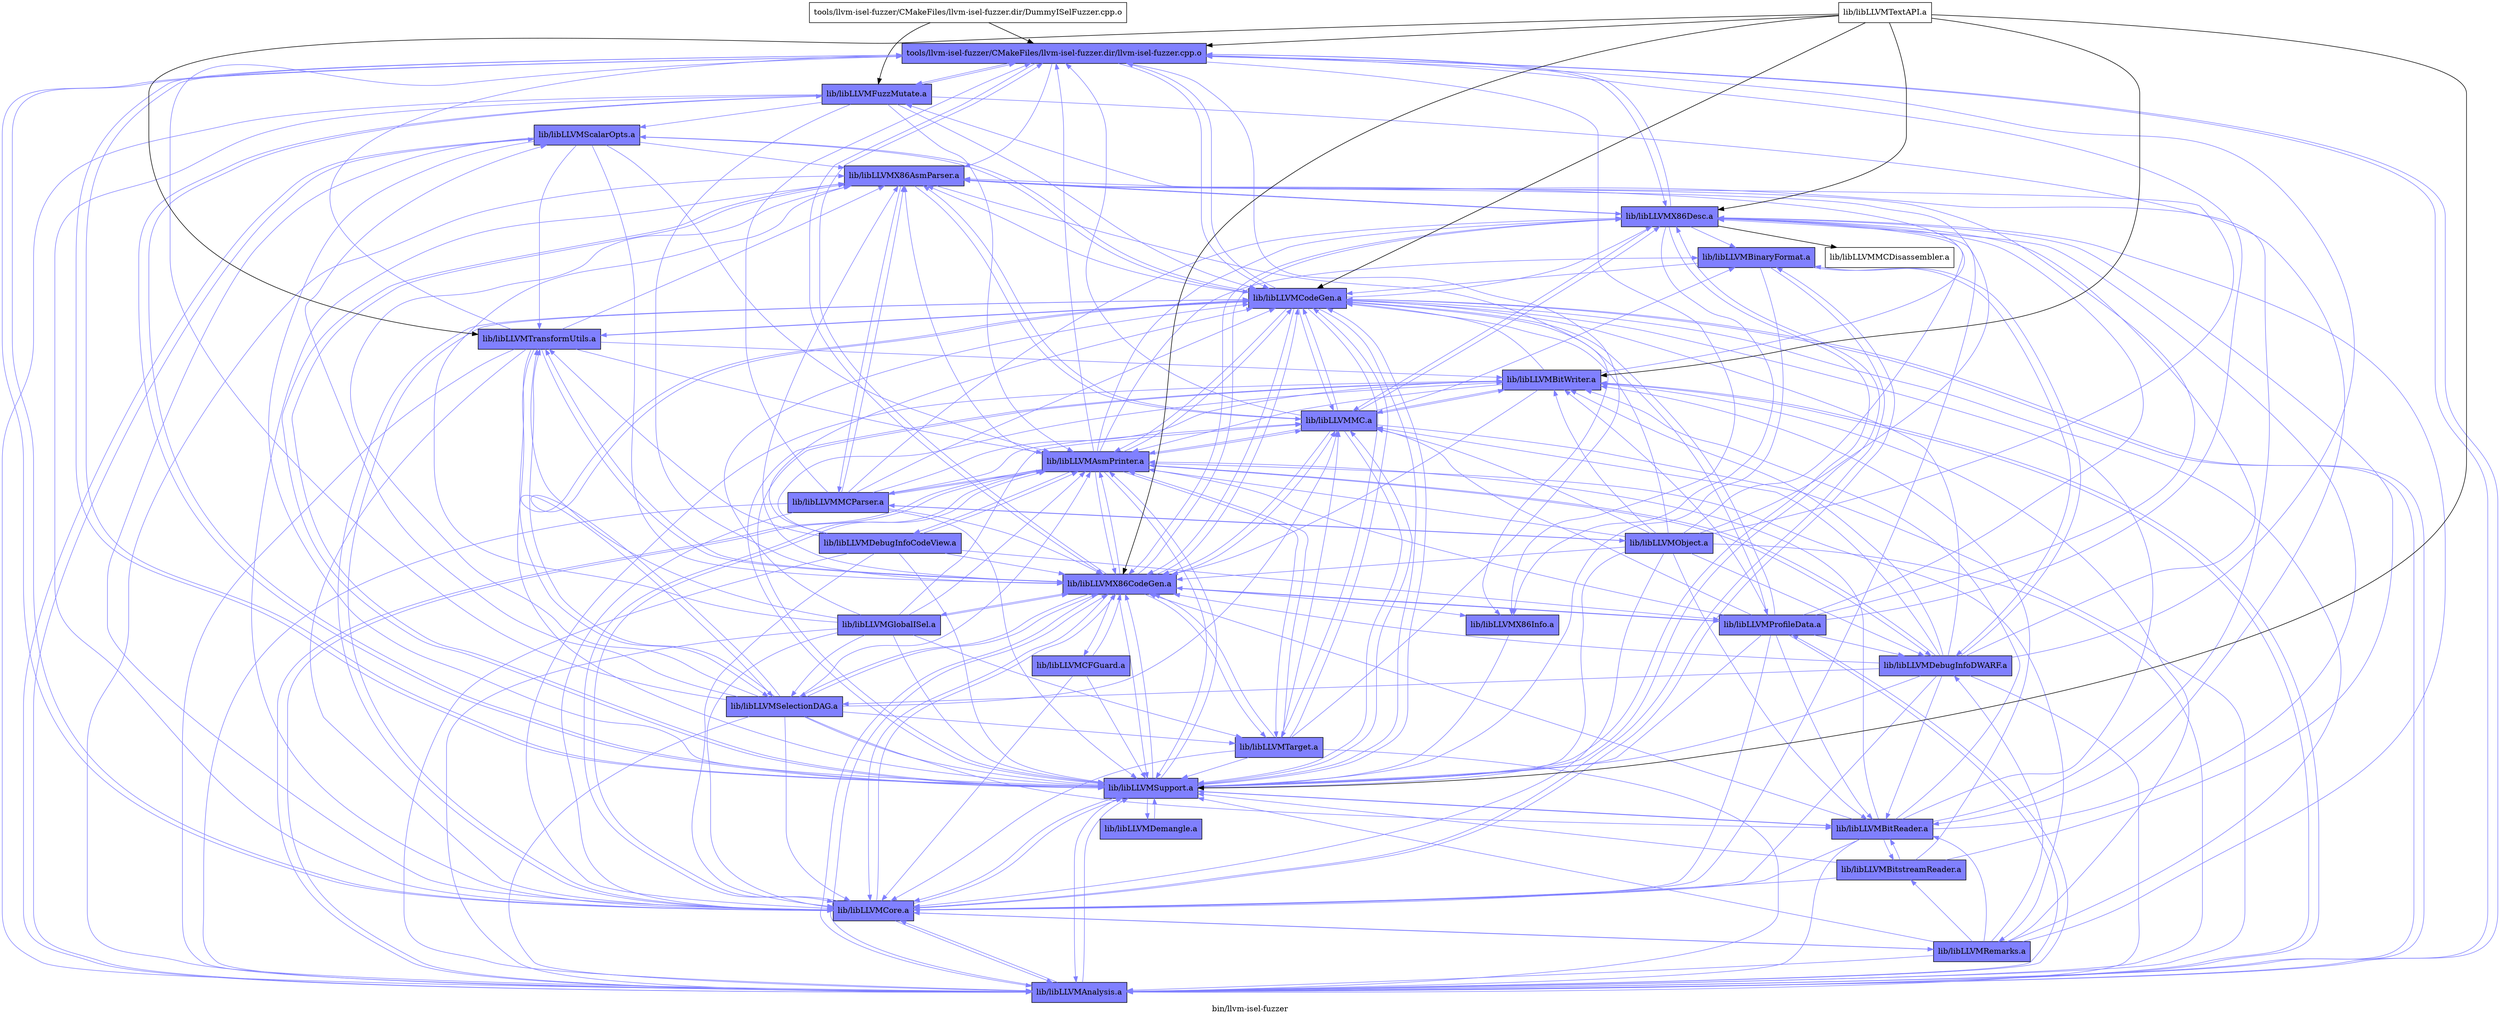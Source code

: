 digraph "bin/llvm-isel-fuzzer" {
	label="bin/llvm-isel-fuzzer";

	Node0x55bdeb9aee78 [shape=record,shape=record,label="{tools/llvm-isel-fuzzer/CMakeFiles/llvm-isel-fuzzer.dir/DummyISelFuzzer.cpp.o}"];
	Node0x55bdeb9aee78 -> Node0x55bdeb9af508;
	Node0x55bdeb9aee78 -> Node0x55bdeb9b3fb8;
	Node0x55bdeb9af508 [shape=record,shape=record,style=filled,fillcolor="0.666667 0.5 1",label="{tools/llvm-isel-fuzzer/CMakeFiles/llvm-isel-fuzzer.dir/llvm-isel-fuzzer.cpp.o}"];
	Node0x55bdeb9af508 -> Node0x55bdeb9b7618[color="0.666667 0.5 1"];
	Node0x55bdeb9af508 -> Node0x55bdeb9b7118[color="0.666667 0.5 1"];
	Node0x55bdeb9af508 -> Node0x55bdeb9b6cb8[color="0.666667 0.5 1"];
	Node0x55bdeb9af508 -> Node0x55bdeb9b67b8[color="0.666667 0.5 1"];
	Node0x55bdeb9af508 -> Node0x55bdeb9b8a18[color="0.666667 0.5 1"];
	Node0x55bdeb9af508 -> Node0x55bdeb9b4918[color="0.666667 0.5 1"];
	Node0x55bdeb9af508 -> Node0x55bdeb9b43c8[color="0.666667 0.5 1"];
	Node0x55bdeb9af508 -> Node0x55bdeb9b3fb8[color="0.666667 0.5 1"];
	Node0x55bdeb9af508 -> Node0x55bdeb9baae8[color="0.666667 0.5 1"];
	Node0x55bdeb9b3fb8 [shape=record,shape=record,style=filled,fillcolor="0.666667 0.5 1",label="{lib/libLLVMFuzzMutate.a}"];
	Node0x55bdeb9b3fb8 -> Node0x55bdeb9af508[color="0.666667 0.5 1"];
	Node0x55bdeb9b3fb8 -> Node0x55bdeb9b8a18[color="0.666667 0.5 1"];
	Node0x55bdeb9b3fb8 -> Node0x55bdeb9b8518[color="0.666667 0.5 1"];
	Node0x55bdeb9b3fb8 -> Node0x55bdeb9b4918[color="0.666667 0.5 1"];
	Node0x55bdeb9b3fb8 -> Node0x55bdeb9b43c8[color="0.666667 0.5 1"];
	Node0x55bdeb9b3fb8 -> Node0x55bdeb9b7a78[color="0.666667 0.5 1"];
	Node0x55bdeb9b3fb8 -> Node0x55bdeb9baae8[color="0.666667 0.5 1"];
	Node0x55bdeb9b3fb8 -> Node0x55bdeb9b57c8[color="0.666667 0.5 1"];
	Node0x55bdeb9b3fb8 -> Node0x55bdeb9b7118[color="0.666667 0.5 1"];
	Node0x55bdeb9b7618 [shape=record,shape=record,style=filled,fillcolor="0.666667 0.5 1",label="{lib/libLLVMX86AsmParser.a}"];
	Node0x55bdeb9b7618 -> Node0x55bdeb9b6cb8[color="0.666667 0.5 1"];
	Node0x55bdeb9b7618 -> Node0x55bdeb9b67b8[color="0.666667 0.5 1"];
	Node0x55bdeb9b7618 -> Node0x55bdeb9b5d18[color="0.666667 0.5 1"];
	Node0x55bdeb9b7618 -> Node0x55bdeb9baae8[color="0.666667 0.5 1"];
	Node0x55bdeb9b7618 -> Node0x55bdeb9a8c58[color="0.666667 0.5 1"];
	Node0x55bdeb9b7118 [shape=record,shape=record,style=filled,fillcolor="0.666667 0.5 1",label="{lib/libLLVMX86CodeGen.a}"];
	Node0x55bdeb9b7118 -> Node0x55bdeb9b6cb8[color="0.666667 0.5 1"];
	Node0x55bdeb9b7118 -> Node0x55bdeb9b67b8[color="0.666667 0.5 1"];
	Node0x55bdeb9b7118 -> Node0x55bdeb9b8518[color="0.666667 0.5 1"];
	Node0x55bdeb9b7118 -> Node0x55bdeb9b4918[color="0.666667 0.5 1"];
	Node0x55bdeb9b7118 -> Node0x55bdeb9b43c8[color="0.666667 0.5 1"];
	Node0x55bdeb9b7118 -> Node0x55bdeb9b5d18[color="0.666667 0.5 1"];
	Node0x55bdeb9b7118 -> Node0x55bdeb9baae8[color="0.666667 0.5 1"];
	Node0x55bdeb9b7118 -> Node0x55bdeb9b7618[color="0.666667 0.5 1"];
	Node0x55bdeb9b7118 -> Node0x55bdeb9b8a18[color="0.666667 0.5 1"];
	Node0x55bdeb9b7118 -> Node0x55bdeb9b54f8[color="0.666667 0.5 1"];
	Node0x55bdeb9b7118 -> Node0x55bdeb9b9198[color="0.666667 0.5 1"];
	Node0x55bdeb9b7118 -> Node0x55bdeb9b7d98[color="0.666667 0.5 1"];
	Node0x55bdeb9b7118 -> Node0x55bdeb9b82e8[color="0.666667 0.5 1"];
	Node0x55bdeb9b7118 -> Node0x55bdeb9af508[color="0.666667 0.5 1"];
	Node0x55bdeb9b7118 -> Node0x55bdeb9aa288[color="0.666667 0.5 1"];
	Node0x55bdeb9b7118 -> Node0x55bdeb9b5598[color="0.666667 0.5 1"];
	Node0x55bdeb9b6cb8 [shape=record,shape=record,style=filled,fillcolor="0.666667 0.5 1",label="{lib/libLLVMX86Desc.a}"];
	Node0x55bdeb9b6cb8 -> Node0x55bdeb9af508[color="0.666667 0.5 1"];
	Node0x55bdeb9b6cb8 -> Node0x55bdeb9b5d18[color="0.666667 0.5 1"];
	Node0x55bdeb9b6cb8 -> Node0x55bdeb9baae8[color="0.666667 0.5 1"];
	Node0x55bdeb9b6cb8 -> Node0x55bdeb9b7118[color="0.666667 0.5 1"];
	Node0x55bdeb9b6cb8 -> Node0x55bdeb9b67b8[color="0.666667 0.5 1"];
	Node0x55bdeb9b6cb8 -> Node0x55bdeb9b8e28;
	Node0x55bdeb9b6cb8 -> Node0x55bdeb9b7618[color="0.666667 0.5 1"];
	Node0x55bdeb9b6cb8 -> Node0x55bdeb9ba188[color="0.666667 0.5 1"];
	Node0x55bdeb9b67b8 [shape=record,shape=record,style=filled,fillcolor="0.666667 0.5 1",label="{lib/libLLVMX86Info.a}"];
	Node0x55bdeb9b67b8 -> Node0x55bdeb9baae8[color="0.666667 0.5 1"];
	Node0x55bdeb9b8a18 [shape=record,shape=record,style=filled,fillcolor="0.666667 0.5 1",label="{lib/libLLVMAnalysis.a}"];
	Node0x55bdeb9b8a18 -> Node0x55bdeb9b7618[color="0.666667 0.5 1"];
	Node0x55bdeb9b8a18 -> Node0x55bdeb9b7118[color="0.666667 0.5 1"];
	Node0x55bdeb9b8a18 -> Node0x55bdeb9b43c8[color="0.666667 0.5 1"];
	Node0x55bdeb9b8a18 -> Node0x55bdeb9baae8[color="0.666667 0.5 1"];
	Node0x55bdeb9b8a18 -> Node0x55bdeb9af508[color="0.666667 0.5 1"];
	Node0x55bdeb9b8a18 -> Node0x55bdeb9aa288[color="0.666667 0.5 1"];
	Node0x55bdeb9b8a18 -> Node0x55bdeb9b4918[color="0.666667 0.5 1"];
	Node0x55bdeb9b8a18 -> Node0x55bdeb9b8518[color="0.666667 0.5 1"];
	Node0x55bdeb9b8a18 -> Node0x55bdeb9b4dc8[color="0.666667 0.5 1"];
	Node0x55bdeb9b8a18 -> Node0x55bdeb9b57c8[color="0.666667 0.5 1"];
	Node0x55bdeb9b4918 [shape=record,shape=record,style=filled,fillcolor="0.666667 0.5 1",label="{lib/libLLVMCodeGen.a}"];
	Node0x55bdeb9b4918 -> Node0x55bdeb9b7118[color="0.666667 0.5 1"];
	Node0x55bdeb9b4918 -> Node0x55bdeb9b8a18[color="0.666667 0.5 1"];
	Node0x55bdeb9b4918 -> Node0x55bdeb9b43c8[color="0.666667 0.5 1"];
	Node0x55bdeb9b4918 -> Node0x55bdeb9baae8[color="0.666667 0.5 1"];
	Node0x55bdeb9b4918 -> Node0x55bdeb9b5d18[color="0.666667 0.5 1"];
	Node0x55bdeb9b4918 -> Node0x55bdeb9b7618[color="0.666667 0.5 1"];
	Node0x55bdeb9b4918 -> Node0x55bdeb9b8518[color="0.666667 0.5 1"];
	Node0x55bdeb9b4918 -> Node0x55bdeb9af508[color="0.666667 0.5 1"];
	Node0x55bdeb9b4918 -> Node0x55bdeb9b5598[color="0.666667 0.5 1"];
	Node0x55bdeb9b4918 -> Node0x55bdeb9b6cb8[color="0.666667 0.5 1"];
	Node0x55bdeb9b4918 -> Node0x55bdeb9b9198[color="0.666667 0.5 1"];
	Node0x55bdeb9b4918 -> Node0x55bdeb9aa288[color="0.666667 0.5 1"];
	Node0x55bdeb9b4918 -> Node0x55bdeb9b57c8[color="0.666667 0.5 1"];
	Node0x55bdeb9b4918 -> Node0x55bdeb9b54f8[color="0.666667 0.5 1"];
	Node0x55bdeb9b43c8 [shape=record,shape=record,style=filled,fillcolor="0.666667 0.5 1",label="{lib/libLLVMCore.a}"];
	Node0x55bdeb9b43c8 -> Node0x55bdeb9baae8[color="0.666667 0.5 1"];
	Node0x55bdeb9b43c8 -> Node0x55bdeb9af508[color="0.666667 0.5 1"];
	Node0x55bdeb9b43c8 -> Node0x55bdeb9b7118[color="0.666667 0.5 1"];
	Node0x55bdeb9b43c8 -> Node0x55bdeb9b8a18[color="0.666667 0.5 1"];
	Node0x55bdeb9b43c8 -> Node0x55bdeb9b8518[color="0.666667 0.5 1"];
	Node0x55bdeb9b43c8 -> Node0x55bdeb9b4918[color="0.666667 0.5 1"];
	Node0x55bdeb9b43c8 -> Node0x55bdeb9ba188[color="0.666667 0.5 1"];
	Node0x55bdeb9b43c8 -> Node0x55bdeb9b6cb8[color="0.666667 0.5 1"];
	Node0x55bdeb9b43c8 -> Node0x55bdeb9b7618[color="0.666667 0.5 1"];
	Node0x55bdeb9b43c8 -> Node0x55bdeb9bab88[color="0.666667 0.5 1"];
	Node0x55bdeb9baae8 [shape=record,shape=record,style=filled,fillcolor="0.666667 0.5 1",label="{lib/libLLVMSupport.a}"];
	Node0x55bdeb9baae8 -> Node0x55bdeb9b7118[color="0.666667 0.5 1"];
	Node0x55bdeb9baae8 -> Node0x55bdeb9b8a18[color="0.666667 0.5 1"];
	Node0x55bdeb9baae8 -> Node0x55bdeb9b8518[color="0.666667 0.5 1"];
	Node0x55bdeb9baae8 -> Node0x55bdeb9b4918[color="0.666667 0.5 1"];
	Node0x55bdeb9baae8 -> Node0x55bdeb9b4dc8[color="0.666667 0.5 1"];
	Node0x55bdeb9baae8 -> Node0x55bdeb9b43c8[color="0.666667 0.5 1"];
	Node0x55bdeb9baae8 -> Node0x55bdeb9af508[color="0.666667 0.5 1"];
	Node0x55bdeb9baae8 -> Node0x55bdeb9b7618[color="0.666667 0.5 1"];
	Node0x55bdeb9baae8 -> Node0x55bdeb9b5d18[color="0.666667 0.5 1"];
	Node0x55bdeb9baae8 -> Node0x55bdeb9b6cb8[color="0.666667 0.5 1"];
	Node0x55bdeb9baae8 -> Node0x55bdeb9b7a78[color="0.666667 0.5 1"];
	Node0x55bdeb9baae8 -> Node0x55bdeb9b3fb8[color="0.666667 0.5 1"];
	Node0x55bdeb9baae8 -> Node0x55bdeb9b9788[color="0.666667 0.5 1"];
	Node0x55bdeb9b5d18 [shape=record,shape=record,style=filled,fillcolor="0.666667 0.5 1",label="{lib/libLLVMMC.a}"];
	Node0x55bdeb9b5d18 -> Node0x55bdeb9b6cb8[color="0.666667 0.5 1"];
	Node0x55bdeb9b5d18 -> Node0x55bdeb9baae8[color="0.666667 0.5 1"];
	Node0x55bdeb9b5d18 -> Node0x55bdeb9b8a18[color="0.666667 0.5 1"];
	Node0x55bdeb9b5d18 -> Node0x55bdeb9b8518[color="0.666667 0.5 1"];
	Node0x55bdeb9b5d18 -> Node0x55bdeb9b4918[color="0.666667 0.5 1"];
	Node0x55bdeb9b5d18 -> Node0x55bdeb9b4dc8[color="0.666667 0.5 1"];
	Node0x55bdeb9b5d18 -> Node0x55bdeb9af508[color="0.666667 0.5 1"];
	Node0x55bdeb9b5d18 -> Node0x55bdeb9b7618[color="0.666667 0.5 1"];
	Node0x55bdeb9b5d18 -> Node0x55bdeb9b7118[color="0.666667 0.5 1"];
	Node0x55bdeb9b5d18 -> Node0x55bdeb9ba188[color="0.666667 0.5 1"];
	Node0x55bdeb9a8c58 [shape=record,shape=record,style=filled,fillcolor="0.666667 0.5 1",label="{lib/libLLVMMCParser.a}"];
	Node0x55bdeb9a8c58 -> Node0x55bdeb9af508[color="0.666667 0.5 1"];
	Node0x55bdeb9a8c58 -> Node0x55bdeb9b7618[color="0.666667 0.5 1"];
	Node0x55bdeb9a8c58 -> Node0x55bdeb9b7118[color="0.666667 0.5 1"];
	Node0x55bdeb9a8c58 -> Node0x55bdeb9b6cb8[color="0.666667 0.5 1"];
	Node0x55bdeb9a8c58 -> Node0x55bdeb9b8a18[color="0.666667 0.5 1"];
	Node0x55bdeb9a8c58 -> Node0x55bdeb9b8518[color="0.666667 0.5 1"];
	Node0x55bdeb9a8c58 -> Node0x55bdeb9b43c8[color="0.666667 0.5 1"];
	Node0x55bdeb9a8c58 -> Node0x55bdeb9b4918[color="0.666667 0.5 1"];
	Node0x55bdeb9a8c58 -> Node0x55bdeb9b4dc8[color="0.666667 0.5 1"];
	Node0x55bdeb9a8c58 -> Node0x55bdeb9b5d18[color="0.666667 0.5 1"];
	Node0x55bdeb9a8c58 -> Node0x55bdeb9baae8[color="0.666667 0.5 1"];
	Node0x55bdeb9a8c58 -> Node0x55bdeb9a9b08[color="0.666667 0.5 1"];
	Node0x55bdeb9b8518 [shape=record,shape=record,style=filled,fillcolor="0.666667 0.5 1",label="{lib/libLLVMAsmPrinter.a}"];
	Node0x55bdeb9b8518 -> Node0x55bdeb9af508[color="0.666667 0.5 1"];
	Node0x55bdeb9b8518 -> Node0x55bdeb9b7618[color="0.666667 0.5 1"];
	Node0x55bdeb9b8518 -> Node0x55bdeb9b7118[color="0.666667 0.5 1"];
	Node0x55bdeb9b8518 -> Node0x55bdeb9b6cb8[color="0.666667 0.5 1"];
	Node0x55bdeb9b8518 -> Node0x55bdeb9b8a18[color="0.666667 0.5 1"];
	Node0x55bdeb9b8518 -> Node0x55bdeb9b4918[color="0.666667 0.5 1"];
	Node0x55bdeb9b8518 -> Node0x55bdeb9b43c8[color="0.666667 0.5 1"];
	Node0x55bdeb9b8518 -> Node0x55bdeb9b5d18[color="0.666667 0.5 1"];
	Node0x55bdeb9b8518 -> Node0x55bdeb9baae8[color="0.666667 0.5 1"];
	Node0x55bdeb9b8518 -> Node0x55bdeb9b9198[color="0.666667 0.5 1"];
	Node0x55bdeb9b8518 -> Node0x55bdeb9bab88[color="0.666667 0.5 1"];
	Node0x55bdeb9b8518 -> Node0x55bdeb9ba188[color="0.666667 0.5 1"];
	Node0x55bdeb9b8518 -> Node0x55bdeb9a8c58[color="0.666667 0.5 1"];
	Node0x55bdeb9b8518 -> Node0x55bdeb9b9d78[color="0.666667 0.5 1"];
	Node0x55bdeb9b8518 -> Node0x55bdeb9a8708[color="0.666667 0.5 1"];
	Node0x55bdeb9b54f8 [shape=record,shape=record,style=filled,fillcolor="0.666667 0.5 1",label="{lib/libLLVMSelectionDAG.a}"];
	Node0x55bdeb9b54f8 -> Node0x55bdeb9b7618[color="0.666667 0.5 1"];
	Node0x55bdeb9b54f8 -> Node0x55bdeb9b7118[color="0.666667 0.5 1"];
	Node0x55bdeb9b54f8 -> Node0x55bdeb9b8a18[color="0.666667 0.5 1"];
	Node0x55bdeb9b54f8 -> Node0x55bdeb9b4918[color="0.666667 0.5 1"];
	Node0x55bdeb9b54f8 -> Node0x55bdeb9b43c8[color="0.666667 0.5 1"];
	Node0x55bdeb9b54f8 -> Node0x55bdeb9b57c8[color="0.666667 0.5 1"];
	Node0x55bdeb9b54f8 -> Node0x55bdeb9baae8[color="0.666667 0.5 1"];
	Node0x55bdeb9b54f8 -> Node0x55bdeb9b5d18[color="0.666667 0.5 1"];
	Node0x55bdeb9b54f8 -> Node0x55bdeb9b8518[color="0.666667 0.5 1"];
	Node0x55bdeb9b54f8 -> Node0x55bdeb9b9198[color="0.666667 0.5 1"];
	Node0x55bdeb9b54f8 -> Node0x55bdeb9b5598[color="0.666667 0.5 1"];
	Node0x55bdeb9b54f8 -> Node0x55bdeb9af508[color="0.666667 0.5 1"];
	Node0x55bdeb9b54f8 -> Node0x55bdeb9b7a78[color="0.666667 0.5 1"];
	Node0x55bdeb9b9198 [shape=record,shape=record,style=filled,fillcolor="0.666667 0.5 1",label="{lib/libLLVMTarget.a}"];
	Node0x55bdeb9b9198 -> Node0x55bdeb9b7118[color="0.666667 0.5 1"];
	Node0x55bdeb9b9198 -> Node0x55bdeb9b8518[color="0.666667 0.5 1"];
	Node0x55bdeb9b9198 -> Node0x55bdeb9b43c8[color="0.666667 0.5 1"];
	Node0x55bdeb9b9198 -> Node0x55bdeb9b5d18[color="0.666667 0.5 1"];
	Node0x55bdeb9b9198 -> Node0x55bdeb9baae8[color="0.666667 0.5 1"];
	Node0x55bdeb9b9198 -> Node0x55bdeb9af508[color="0.666667 0.5 1"];
	Node0x55bdeb9b9198 -> Node0x55bdeb9b8a18[color="0.666667 0.5 1"];
	Node0x55bdeb9b9198 -> Node0x55bdeb9b4918[color="0.666667 0.5 1"];
	Node0x55bdeb9b7d98 [shape=record,shape=record,style=filled,fillcolor="0.666667 0.5 1",label="{lib/libLLVMGlobalISel.a}"];
	Node0x55bdeb9b7d98 -> Node0x55bdeb9b7118[color="0.666667 0.5 1"];
	Node0x55bdeb9b7d98 -> Node0x55bdeb9b43c8[color="0.666667 0.5 1"];
	Node0x55bdeb9b7d98 -> Node0x55bdeb9b4918[color="0.666667 0.5 1"];
	Node0x55bdeb9b7d98 -> Node0x55bdeb9baae8[color="0.666667 0.5 1"];
	Node0x55bdeb9b7d98 -> Node0x55bdeb9b7618[color="0.666667 0.5 1"];
	Node0x55bdeb9b7d98 -> Node0x55bdeb9b8a18[color="0.666667 0.5 1"];
	Node0x55bdeb9b7d98 -> Node0x55bdeb9b8518[color="0.666667 0.5 1"];
	Node0x55bdeb9b7d98 -> Node0x55bdeb9b5d18[color="0.666667 0.5 1"];
	Node0x55bdeb9b7d98 -> Node0x55bdeb9b54f8[color="0.666667 0.5 1"];
	Node0x55bdeb9b7d98 -> Node0x55bdeb9b9198[color="0.666667 0.5 1"];
	Node0x55bdeb9b7d98 -> Node0x55bdeb9b5598[color="0.666667 0.5 1"];
	Node0x55bdeb9b82e8 [shape=record,shape=record,style=filled,fillcolor="0.666667 0.5 1",label="{lib/libLLVMCFGuard.a}"];
	Node0x55bdeb9b82e8 -> Node0x55bdeb9b7118[color="0.666667 0.5 1"];
	Node0x55bdeb9b82e8 -> Node0x55bdeb9b43c8[color="0.666667 0.5 1"];
	Node0x55bdeb9b82e8 -> Node0x55bdeb9baae8[color="0.666667 0.5 1"];
	Node0x55bdeb9aa288 [shape=record,shape=record,style=filled,fillcolor="0.666667 0.5 1",label="{lib/libLLVMProfileData.a}"];
	Node0x55bdeb9aa288 -> Node0x55bdeb9b7618[color="0.666667 0.5 1"];
	Node0x55bdeb9aa288 -> Node0x55bdeb9b7118[color="0.666667 0.5 1"];
	Node0x55bdeb9aa288 -> Node0x55bdeb9b8a18[color="0.666667 0.5 1"];
	Node0x55bdeb9aa288 -> Node0x55bdeb9b8518[color="0.666667 0.5 1"];
	Node0x55bdeb9aa288 -> Node0x55bdeb9b43c8[color="0.666667 0.5 1"];
	Node0x55bdeb9aa288 -> Node0x55bdeb9b4918[color="0.666667 0.5 1"];
	Node0x55bdeb9aa288 -> Node0x55bdeb9b4dc8[color="0.666667 0.5 1"];
	Node0x55bdeb9aa288 -> Node0x55bdeb9baae8[color="0.666667 0.5 1"];
	Node0x55bdeb9aa288 -> Node0x55bdeb9b6cb8[color="0.666667 0.5 1"];
	Node0x55bdeb9aa288 -> Node0x55bdeb9b7a78[color="0.666667 0.5 1"];
	Node0x55bdeb9aa288 -> Node0x55bdeb9af508[color="0.666667 0.5 1"];
	Node0x55bdeb9aa288 -> Node0x55bdeb9b5d18[color="0.666667 0.5 1"];
	Node0x55bdeb9aa288 -> Node0x55bdeb9b9d78[color="0.666667 0.5 1"];
	Node0x55bdeb9b5598 [shape=record,shape=record,style=filled,fillcolor="0.666667 0.5 1",label="{lib/libLLVMTransformUtils.a}"];
	Node0x55bdeb9b5598 -> Node0x55bdeb9b7618[color="0.666667 0.5 1"];
	Node0x55bdeb9b5598 -> Node0x55bdeb9b7118[color="0.666667 0.5 1"];
	Node0x55bdeb9b5598 -> Node0x55bdeb9b8a18[color="0.666667 0.5 1"];
	Node0x55bdeb9b5598 -> Node0x55bdeb9b4918[color="0.666667 0.5 1"];
	Node0x55bdeb9b5598 -> Node0x55bdeb9b43c8[color="0.666667 0.5 1"];
	Node0x55bdeb9b5598 -> Node0x55bdeb9b54f8[color="0.666667 0.5 1"];
	Node0x55bdeb9b5598 -> Node0x55bdeb9baae8[color="0.666667 0.5 1"];
	Node0x55bdeb9b5598 -> Node0x55bdeb9b4dc8[color="0.666667 0.5 1"];
	Node0x55bdeb9b5598 -> Node0x55bdeb9af508[color="0.666667 0.5 1"];
	Node0x55bdeb9b5598 -> Node0x55bdeb9b8518[color="0.666667 0.5 1"];
	Node0x55bdeb9b8e28 [shape=record,shape=record,label="{lib/libLLVMMCDisassembler.a}"];
	Node0x55bdeb9ba188 [shape=record,shape=record,style=filled,fillcolor="0.666667 0.5 1",label="{lib/libLLVMBinaryFormat.a}"];
	Node0x55bdeb9ba188 -> Node0x55bdeb9b43c8[color="0.666667 0.5 1"];
	Node0x55bdeb9ba188 -> Node0x55bdeb9baae8[color="0.666667 0.5 1"];
	Node0x55bdeb9ba188 -> Node0x55bdeb9b9d78[color="0.666667 0.5 1"];
	Node0x55bdeb9ba188 -> Node0x55bdeb9b4918[color="0.666667 0.5 1"];
	Node0x55bdeb9bab88 [shape=record,shape=record,style=filled,fillcolor="0.666667 0.5 1",label="{lib/libLLVMRemarks.a}"];
	Node0x55bdeb9bab88 -> Node0x55bdeb9baae8[color="0.666667 0.5 1"];
	Node0x55bdeb9bab88 -> Node0x55bdeb9b43c8[color="0.666667 0.5 1"];
	Node0x55bdeb9bab88 -> Node0x55bdeb9b4dc8[color="0.666667 0.5 1"];
	Node0x55bdeb9bab88 -> Node0x55bdeb9b4918[color="0.666667 0.5 1"];
	Node0x55bdeb9bab88 -> Node0x55bdeb9b7a78[color="0.666667 0.5 1"];
	Node0x55bdeb9bab88 -> Node0x55bdeb9b8a18[color="0.666667 0.5 1"];
	Node0x55bdeb9bab88 -> Node0x55bdeb9b6cb8[color="0.666667 0.5 1"];
	Node0x55bdeb9bab88 -> Node0x55bdeb9b9d78[color="0.666667 0.5 1"];
	Node0x55bdeb9bab88 -> Node0x55bdeb9ba6d8[color="0.666667 0.5 1"];
	Node0x55bdeb9b9d78 [shape=record,shape=record,style=filled,fillcolor="0.666667 0.5 1",label="{lib/libLLVMDebugInfoDWARF.a}"];
	Node0x55bdeb9b9d78 -> Node0x55bdeb9b6cb8[color="0.666667 0.5 1"];
	Node0x55bdeb9b9d78 -> Node0x55bdeb9b8518[color="0.666667 0.5 1"];
	Node0x55bdeb9b9d78 -> Node0x55bdeb9b4918[color="0.666667 0.5 1"];
	Node0x55bdeb9b9d78 -> Node0x55bdeb9b5d18[color="0.666667 0.5 1"];
	Node0x55bdeb9b9d78 -> Node0x55bdeb9baae8[color="0.666667 0.5 1"];
	Node0x55bdeb9b9d78 -> Node0x55bdeb9ba188[color="0.666667 0.5 1"];
	Node0x55bdeb9b9d78 -> Node0x55bdeb9b8a18[color="0.666667 0.5 1"];
	Node0x55bdeb9b9d78 -> Node0x55bdeb9b43c8[color="0.666667 0.5 1"];
	Node0x55bdeb9b9d78 -> Node0x55bdeb9b4dc8[color="0.666667 0.5 1"];
	Node0x55bdeb9b9d78 -> Node0x55bdeb9b7a78[color="0.666667 0.5 1"];
	Node0x55bdeb9b9d78 -> Node0x55bdeb9b54f8[color="0.666667 0.5 1"];
	Node0x55bdeb9b9d78 -> Node0x55bdeb9af508[color="0.666667 0.5 1"];
	Node0x55bdeb9b9d78 -> Node0x55bdeb9b7118[color="0.666667 0.5 1"];
	Node0x55bdeb9a8708 [shape=record,shape=record,style=filled,fillcolor="0.666667 0.5 1",label="{lib/libLLVMDebugInfoCodeView.a}"];
	Node0x55bdeb9a8708 -> Node0x55bdeb9b8a18[color="0.666667 0.5 1"];
	Node0x55bdeb9a8708 -> Node0x55bdeb9b43c8[color="0.666667 0.5 1"];
	Node0x55bdeb9a8708 -> Node0x55bdeb9baae8[color="0.666667 0.5 1"];
	Node0x55bdeb9a8708 -> Node0x55bdeb9b8518[color="0.666667 0.5 1"];
	Node0x55bdeb9a8708 -> Node0x55bdeb9b4918[color="0.666667 0.5 1"];
	Node0x55bdeb9a8708 -> Node0x55bdeb9b4dc8[color="0.666667 0.5 1"];
	Node0x55bdeb9a8708 -> Node0x55bdeb9b7118[color="0.666667 0.5 1"];
	Node0x55bdeb9a8708 -> Node0x55bdeb9b5598[color="0.666667 0.5 1"];
	Node0x55bdeb9a8708 -> Node0x55bdeb9aa288[color="0.666667 0.5 1"];
	Node0x55bdeb9b57c8 [shape=record,shape=record,style=filled,fillcolor="0.666667 0.5 1",label="{lib/libLLVMScalarOpts.a}"];
	Node0x55bdeb9b57c8 -> Node0x55bdeb9b7618[color="0.666667 0.5 1"];
	Node0x55bdeb9b57c8 -> Node0x55bdeb9b7118[color="0.666667 0.5 1"];
	Node0x55bdeb9b57c8 -> Node0x55bdeb9b8a18[color="0.666667 0.5 1"];
	Node0x55bdeb9b57c8 -> Node0x55bdeb9b43c8[color="0.666667 0.5 1"];
	Node0x55bdeb9b57c8 -> Node0x55bdeb9b4918[color="0.666667 0.5 1"];
	Node0x55bdeb9b57c8 -> Node0x55bdeb9baae8[color="0.666667 0.5 1"];
	Node0x55bdeb9b57c8 -> Node0x55bdeb9b5598[color="0.666667 0.5 1"];
	Node0x55bdeb9b57c8 -> Node0x55bdeb9b8518[color="0.666667 0.5 1"];
	Node0x55bdeb9b7a78 [shape=record,shape=record,style=filled,fillcolor="0.666667 0.5 1",label="{lib/libLLVMBitReader.a}"];
	Node0x55bdeb9b7a78 -> Node0x55bdeb9b7618[color="0.666667 0.5 1"];
	Node0x55bdeb9b7a78 -> Node0x55bdeb9b7118[color="0.666667 0.5 1"];
	Node0x55bdeb9b7a78 -> Node0x55bdeb9b6cb8[color="0.666667 0.5 1"];
	Node0x55bdeb9b7a78 -> Node0x55bdeb9b8a18[color="0.666667 0.5 1"];
	Node0x55bdeb9b7a78 -> Node0x55bdeb9b8518[color="0.666667 0.5 1"];
	Node0x55bdeb9b7a78 -> Node0x55bdeb9b4918[color="0.666667 0.5 1"];
	Node0x55bdeb9b7a78 -> Node0x55bdeb9b43c8[color="0.666667 0.5 1"];
	Node0x55bdeb9b7a78 -> Node0x55bdeb9baae8[color="0.666667 0.5 1"];
	Node0x55bdeb9b7a78 -> Node0x55bdeb9ba6d8[color="0.666667 0.5 1"];
	Node0x55bdeb9b7a78 -> Node0x55bdeb9b4dc8[color="0.666667 0.5 1"];
	Node0x55bdeb9b4dc8 [shape=record,shape=record,style=filled,fillcolor="0.666667 0.5 1",label="{lib/libLLVMBitWriter.a}"];
	Node0x55bdeb9b4dc8 -> Node0x55bdeb9b7618[color="0.666667 0.5 1"];
	Node0x55bdeb9b4dc8 -> Node0x55bdeb9b7118[color="0.666667 0.5 1"];
	Node0x55bdeb9b4dc8 -> Node0x55bdeb9b8a18[color="0.666667 0.5 1"];
	Node0x55bdeb9b4dc8 -> Node0x55bdeb9b8518[color="0.666667 0.5 1"];
	Node0x55bdeb9b4dc8 -> Node0x55bdeb9b43c8[color="0.666667 0.5 1"];
	Node0x55bdeb9b4dc8 -> Node0x55bdeb9b4918[color="0.666667 0.5 1"];
	Node0x55bdeb9b4dc8 -> Node0x55bdeb9b5d18[color="0.666667 0.5 1"];
	Node0x55bdeb9b4dc8 -> Node0x55bdeb9baae8[color="0.666667 0.5 1"];
	Node0x55bdeb9ba6d8 [shape=record,shape=record,style=filled,fillcolor="0.666667 0.5 1",label="{lib/libLLVMBitstreamReader.a}"];
	Node0x55bdeb9ba6d8 -> Node0x55bdeb9b6cb8[color="0.666667 0.5 1"];
	Node0x55bdeb9ba6d8 -> Node0x55bdeb9b43c8[color="0.666667 0.5 1"];
	Node0x55bdeb9ba6d8 -> Node0x55bdeb9b4dc8[color="0.666667 0.5 1"];
	Node0x55bdeb9ba6d8 -> Node0x55bdeb9b7a78[color="0.666667 0.5 1"];
	Node0x55bdeb9ba6d8 -> Node0x55bdeb9baae8[color="0.666667 0.5 1"];
	Node0x55bdeb9b9788 [shape=record,shape=record,style=filled,fillcolor="0.666667 0.5 1",label="{lib/libLLVMDemangle.a}"];
	Node0x55bdeb9b9788 -> Node0x55bdeb9baae8[color="0.666667 0.5 1"];
	Node0x55bdeb9a9b08 [shape=record,shape=record,style=filled,fillcolor="0.666667 0.5 1",label="{lib/libLLVMObject.a}"];
	Node0x55bdeb9a9b08 -> Node0x55bdeb9b4918[color="0.666667 0.5 1"];
	Node0x55bdeb9a9b08 -> Node0x55bdeb9baae8[color="0.666667 0.5 1"];
	Node0x55bdeb9a9b08 -> Node0x55bdeb9b43c8[color="0.666667 0.5 1"];
	Node0x55bdeb9a9b08 -> Node0x55bdeb9b4dc8[color="0.666667 0.5 1"];
	Node0x55bdeb9a9b08 -> Node0x55bdeb9b7a78[color="0.666667 0.5 1"];
	Node0x55bdeb9a9b08 -> Node0x55bdeb9b7118[color="0.666667 0.5 1"];
	Node0x55bdeb9a9b08 -> Node0x55bdeb9b8518[color="0.666667 0.5 1"];
	Node0x55bdeb9a9b08 -> Node0x55bdeb9b3fb8[color="0.666667 0.5 1"];
	Node0x55bdeb9a9b08 -> Node0x55bdeb9b5d18[color="0.666667 0.5 1"];
	Node0x55bdeb9a9b08 -> Node0x55bdeb9b6cb8[color="0.666667 0.5 1"];
	Node0x55bdeb9a9b08 -> Node0x55bdeb9b7618[color="0.666667 0.5 1"];
	Node0x55bdeb9a9b08 -> Node0x55bdeb9a8c58[color="0.666667 0.5 1"];
	Node0x55bdeb9a9b08 -> Node0x55bdeb9b8a18[color="0.666667 0.5 1"];
	Node0x55bdeb9a9b08 -> Node0x55bdeb9b9d78[color="0.666667 0.5 1"];
	Node0x55bdeb9a9108 [shape=record,shape=record,label="{lib/libLLVMTextAPI.a}"];
	Node0x55bdeb9a9108 -> Node0x55bdeb9baae8;
	Node0x55bdeb9a9108 -> Node0x55bdeb9af508;
	Node0x55bdeb9a9108 -> Node0x55bdeb9b4918;
	Node0x55bdeb9a9108 -> Node0x55bdeb9b4dc8;
	Node0x55bdeb9a9108 -> Node0x55bdeb9b7118;
	Node0x55bdeb9a9108 -> Node0x55bdeb9b5598;
	Node0x55bdeb9a9108 -> Node0x55bdeb9b6cb8;
}
